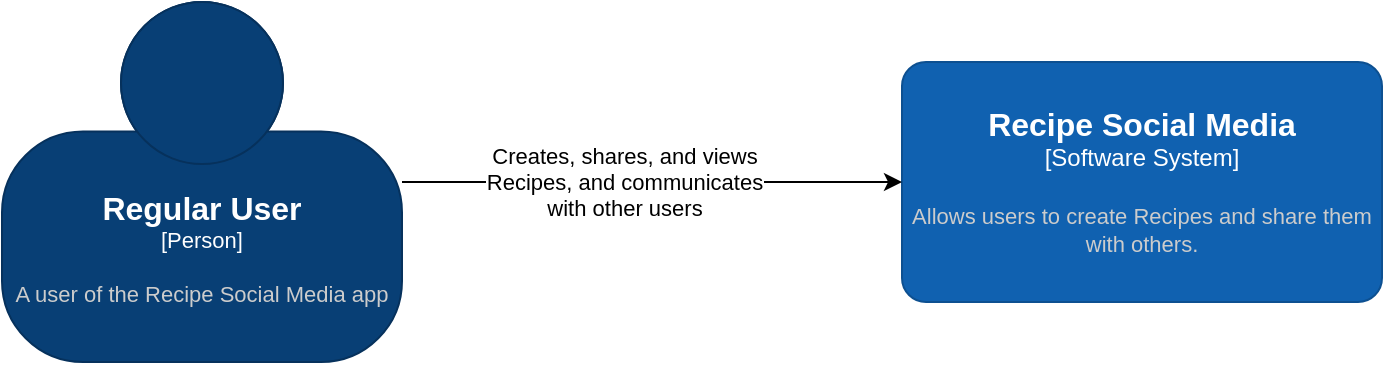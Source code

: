 <mxfile version="22.0.3" type="device">
  <diagram name="Page-1" id="Y0ibwJp7t0JnzfiYZK5F">
    <mxGraphModel dx="1728" dy="1003" grid="1" gridSize="10" guides="1" tooltips="1" connect="1" arrows="1" fold="1" page="1" pageScale="1" pageWidth="827" pageHeight="583" math="0" shadow="0">
      <root>
        <mxCell id="0" />
        <mxCell id="1" parent="0" />
        <object placeholders="1" c4Name="Regular User" c4Type="Person" c4Description="A user of the Recipe Social Media app" label="&lt;font style=&quot;font-size: 16px&quot;&gt;&lt;b&gt;%c4Name%&lt;/b&gt;&lt;/font&gt;&lt;div&gt;[%c4Type%]&lt;/div&gt;&lt;br&gt;&lt;div&gt;&lt;font style=&quot;font-size: 11px&quot;&gt;&lt;font color=&quot;#cccccc&quot;&gt;%c4Description%&lt;/font&gt;&lt;/div&gt;" id="BMMe8w49M5olrerAAxPC-1">
          <mxCell style="html=1;fontSize=11;dashed=0;whiteSpace=wrap;fillColor=#083F75;strokeColor=#06315C;fontColor=#ffffff;shape=mxgraph.c4.person2;align=center;metaEdit=1;points=[[0.5,0,0],[1,0.5,0],[1,0.75,0],[0.75,1,0],[0.5,1,0],[0.25,1,0],[0,0.75,0],[0,0.5,0]];resizable=0;" vertex="1" parent="1">
            <mxGeometry x="68" y="202" width="200" height="180" as="geometry" />
          </mxCell>
        </object>
        <object placeholders="1" c4Name="Recipe Social Media" c4Type="Software System" c4Description="Allows users to create Recipes and share them with others." label="&lt;font style=&quot;font-size: 16px&quot;&gt;&lt;b&gt;%c4Name%&lt;/b&gt;&lt;/font&gt;&lt;div&gt;[%c4Type%]&lt;/div&gt;&lt;br&gt;&lt;div&gt;&lt;font style=&quot;font-size: 11px&quot;&gt;&lt;font color=&quot;#cccccc&quot;&gt;%c4Description%&lt;/font&gt;&lt;/div&gt;" id="BMMe8w49M5olrerAAxPC-2">
          <mxCell style="rounded=1;whiteSpace=wrap;html=1;labelBackgroundColor=none;fillColor=#1061B0;fontColor=#ffffff;align=center;arcSize=10;strokeColor=#0D5091;metaEdit=1;resizable=0;points=[[0.25,0,0],[0.5,0,0],[0.75,0,0],[1,0.25,0],[1,0.5,0],[1,0.75,0],[0.75,1,0],[0.5,1,0],[0.25,1,0],[0,0.75,0],[0,0.5,0],[0,0.25,0]];" vertex="1" parent="1">
            <mxGeometry x="518" y="232" width="240" height="120" as="geometry" />
          </mxCell>
        </object>
        <mxCell id="BMMe8w49M5olrerAAxPC-3" style="edgeStyle=orthogonalEdgeStyle;rounded=0;orthogonalLoop=1;jettySize=auto;html=1;entryX=0;entryY=0.5;entryDx=0;entryDy=0;entryPerimeter=0;" edge="1" parent="1" source="BMMe8w49M5olrerAAxPC-1" target="BMMe8w49M5olrerAAxPC-2">
          <mxGeometry relative="1" as="geometry" />
        </mxCell>
        <mxCell id="BMMe8w49M5olrerAAxPC-4" value="Creates, shares, and views&lt;br&gt;Recipes, and communicates&lt;br&gt;with other users" style="edgeLabel;html=1;align=center;verticalAlign=middle;resizable=0;points=[];" vertex="1" connectable="0" parent="BMMe8w49M5olrerAAxPC-3">
          <mxGeometry x="-0.197" y="1" relative="1" as="geometry">
            <mxPoint x="10" y="1" as="offset" />
          </mxGeometry>
        </mxCell>
      </root>
    </mxGraphModel>
  </diagram>
</mxfile>

